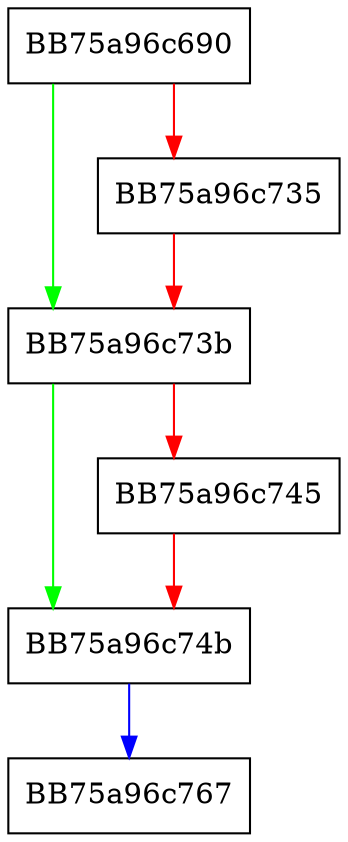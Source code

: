 digraph tdt_create_agent_instance {
  node [shape="box"];
  graph [splines=ortho];
  BB75a96c690 -> BB75a96c73b [color="green"];
  BB75a96c690 -> BB75a96c735 [color="red"];
  BB75a96c735 -> BB75a96c73b [color="red"];
  BB75a96c73b -> BB75a96c74b [color="green"];
  BB75a96c73b -> BB75a96c745 [color="red"];
  BB75a96c745 -> BB75a96c74b [color="red"];
  BB75a96c74b -> BB75a96c767 [color="blue"];
}